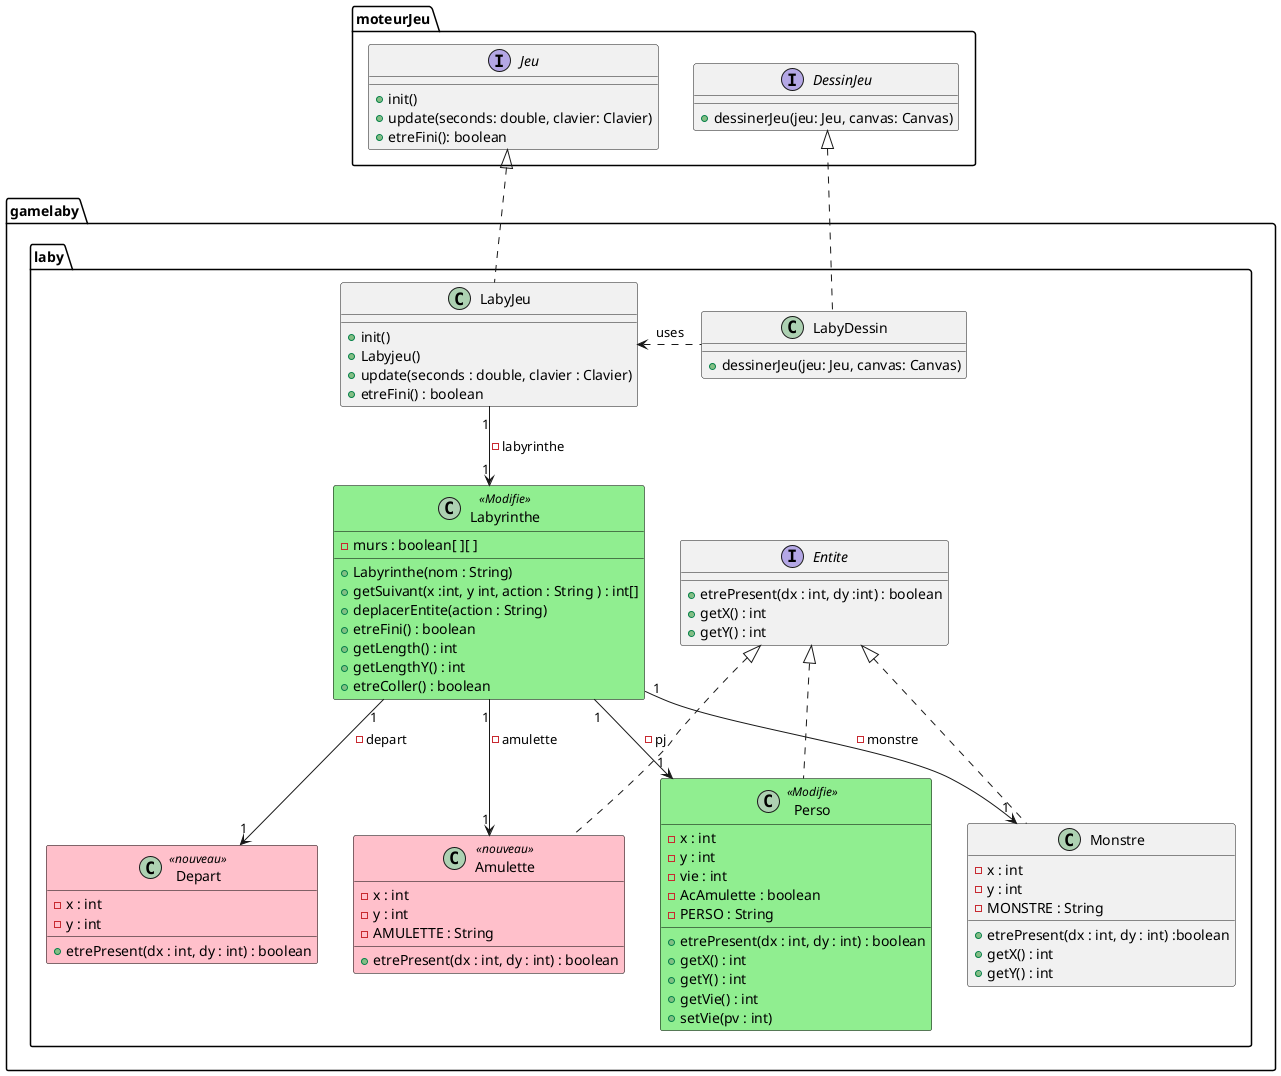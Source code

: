 
@startuml
skinparam class{
    backgroundColor<<Nouveau>> Pink
    borderColor<<Nouveau>>  Black
    backgroundColor<<Modifie>> LightGreen
    borderColor<<Modifie>>  Black
}
package moteurJeu{
interface Jeu{
+ init()
+ update(seconds: double, clavier: Clavier)
+ etreFini(): boolean
}


interface DessinJeu {
+ dessinerJeu(jeu: Jeu, canvas: Canvas)
}
}
package gamelaby.laby{
    class LabyDessin{
        + dessinerJeu(jeu: Jeu, canvas: Canvas)
    }

DessinJeu <|.. LabyDessin
    class LabyJeu{
        +init()
        +Labyjeu()
        +update(seconds : double, clavier : Clavier)
        +etreFini() : boolean
        }

Jeu <|.. LabyJeu

    class Labyrinthe <<Modifie>>{
        -murs : boolean[ ][ ]
        +Labyrinthe(nom : String)
        +getSuivant(x :int, y int, action : String ) : int[]
        +deplacerEntite(action : String)
        +etreFini() : boolean
        +getLength() : int
        +getLengthY() : int
        +etreColler() : boolean

    }
LabyJeu "1" --> "1" Labyrinthe : -labyrinthe
    interface Entite {
        +etrePresent(dx : int, dy :int) : boolean
        + getX() : int
        + getY() : int



    }
    class Perso <<Modifie>>{
    -x : int
    -y : int
    -vie : int
    -AcAmulette : boolean
    - PERSO : String
    +etrePresent(dx : int, dy : int) : boolean
    +getX() : int
    +getY() : int
    +getVie() : int
    +setVie(pv : int)


    }
    class Monstre{
    -x : int
    -y : int
    -MONSTRE : String
    +etrePresent(dx : int, dy : int) :boolean
    +getX() : int
    +getY() : int

    }
    class Amulette<<nouveau>>{
        -x : int
        -y : int
        -AMULETTE : String
        +etrePresent(dx : int, dy : int) : boolean
    }
    class Depart<<nouveau>>{
        -x : int
        -y : int
        + etrePresent(dx : int, dy : int) : boolean
    }
Entite <|.. Amulette
 Entite <|.. Perso
 Entite <|.. Monstre
 Labyrinthe "1" --> "1" Perso : -pj
 Labyrinthe "1" --> "1" Monstre : -monstre
 Labyrinthe "1" --> "1" Amulette : -amulette
 Labyrinthe "1" --> "1" Depart : -depart
 LabyJeu <. LabyDessin:uses
    }



@enduml